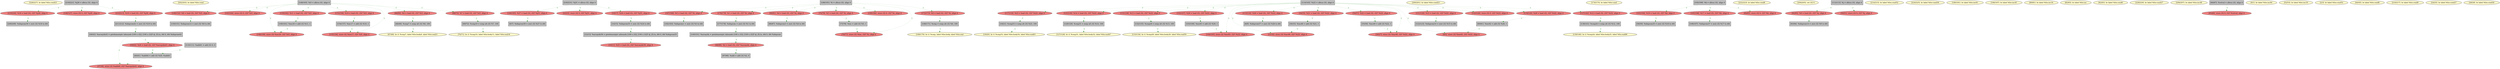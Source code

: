 
digraph G {


node346 [fillcolor=lemonchiffon,label="[226/227]  br label %for.cond23",shape=ellipse,style=filled ]
node344 [fillcolor=grey,label="[208/209]  %idxprom39 = zext i32 %18 to i64",shape=rectangle,style=filled ]
node343 [fillcolor=lemonchiffon,label="[202/203]  br label %for.cond",shape=ellipse,style=filled ]
node341 [fillcolor=lightcoral,label="[149/152]  %8 = load i32, i32* %i5, align 4",shape=ellipse,style=filled ]
node339 [fillcolor=grey,label="[211/212]  %idxprom42 = zext i32 %19 to i64",shape=rectangle,style=filled ]
node338 [fillcolor=grey,label="[230/231]  %j51 = alloca i32, align 4",shape=rectangle,style=filled ]
node335 [fillcolor=lemonchiffon,label="[169/170]  br i1 %cmp, label %for.body, label %for.end",shape=ellipse,style=filled ]
node334 [fillcolor=lightcoral,label="[117/118]  %23 = load i32, i32* %i22, align 4",shape=ellipse,style=filled ]
node342 [fillcolor=lemonchiffon,label="[200/201]  br label %for.cond23",shape=ellipse,style=filled ]
node333 [fillcolor=lemonchiffon,label="[174/175]  br label %for.cond",shape=ellipse,style=filled ]
node332 [fillcolor=grey,label="[196/197]  %idxprom37 = zext i32 %17 to i64",shape=rectangle,style=filled ]
node329 [fillcolor=lemonchiffon,label="[139/140]  br i1 %cmp24, label %for.body25, label %for.end66",shape=ellipse,style=filled ]
node327 [fillcolor=lemonchiffon,label="[222/223]  br label %for.cond6",shape=ellipse,style=filled ]
node325 [fillcolor=lemonchiffon,label="[70/71]  br i1 %cmp10, label %for.body11, label %for.end18",shape=ellipse,style=filled ]
node324 [fillcolor=lemonchiffon,label="[204/205]  ret i32 0",shape=ellipse,style=filled ]
node336 [fillcolor=grey,label="[93/94]  %idxprom14 = zext i32 %9 to i64",shape=rectangle,style=filled ]
node323 [fillcolor=lightcoral,label="[219/220]  %18 = load i32, i32* %j26, align 4",shape=ellipse,style=filled ]
node320 [fillcolor=lightcoral,label="[163/164]  store i32 0, i32* %i5, align 4",shape=ellipse,style=filled ]
node319 [fillcolor=grey,label="[192/199]  %k = alloca i32, align 4",shape=rectangle,style=filled ]
node317 [fillcolor=grey,label="[168/171]  %cmp = icmp ult i32 %0, 100",shape=rectangle,style=filled ]
node315 [fillcolor=grey,label="[182/183]  %idxprom1 = zext i32 %3 to i64",shape=rectangle,style=filled ]
node311 [fillcolor=lemonchiffon,label="[19/20]  br i1 %cmp53, label %for.body54, label %for.end63",shape=ellipse,style=filled ]
node268 [fillcolor=lemonchiffon,label="[214/215]  br label %for.cond52",shape=ellipse,style=filled ]
node304 [fillcolor=lightcoral,label="[34/35]  %21 = load i32, i32* %i22, align 4",shape=ellipse,style=filled ]
node257 [fillcolor=lemonchiffon,label="[127/128]  br i1 %cmp31, label %for.body32, label %for.end47",shape=ellipse,style=filled ]
node251 [fillcolor=lightcoral,label="[187/188]  %3 = load i32, i32* %i, align 4",shape=ellipse,style=filled ]
node250 [fillcolor=lemonchiffon,label="[224/225]  br label %for.cond30",shape=ellipse,style=filled ]
node247 [fillcolor=lightcoral,label="[102/107]  %29 = load i32, i32* %i22, align 4",shape=ellipse,style=filled ]
node285 [fillcolor=grey,label="[18/21]  %cmp53 = icmp ult i32 %23, 100",shape=rectangle,style=filled ]
node306 [fillcolor=grey,label="[14/15]  %idxprom55 = zext i32 %24 to i64",shape=rectangle,style=filled ]
node259 [fillcolor=lightcoral,label="[125/130]  %14 = load i32, i32* %i22, align 4",shape=ellipse,style=filled ]
node234 [fillcolor=lemonchiffon,label="[47/48]  br i1 %cmp7, label %for.body8, label %for.end21",shape=ellipse,style=filled ]
node235 [fillcolor=lightcoral,label="[74/79]  %5 = load i32, i32* %i, align 4",shape=ellipse,style=filled ]
node312 [fillcolor=grey,label="[55/56]  %inc49 = add i32 %22, 1",shape=rectangle,style=filled ]
node237 [fillcolor=grey,label="[86/87]  %idxprom3 = zext i32 %4 to i64",shape=rectangle,style=filled ]
node270 [fillcolor=grey,label="[148/165]  %i5 = alloca i32, align 4",shape=rectangle,style=filled ]
node262 [fillcolor=lightcoral,label="[131/136]  %13 = load i32, i32* %i22, align 4",shape=ellipse,style=filled ]
node241 [fillcolor=lightcoral,label="[96/99]  %2 = load i32, i32* %arrayidx, align 4",shape=ellipse,style=filled ]
node232 [fillcolor=grey,label="[75/78]  %inc = add i32 %5, 1",shape=rectangle,style=filled ]
node260 [fillcolor=grey,label="[138/141]  %cmp24 = icmp ult i32 %12, 100",shape=rectangle,style=filled ]
node300 [fillcolor=lightcoral,label="[26/27]  store i32 %inc49, i32* %i22, align 4",shape=ellipse,style=filled ]
node263 [fillcolor=grey,label="[126/129]  %cmp31 = icmp ult i32 %14, 100",shape=rectangle,style=filled ]
node330 [fillcolor=lightcoral,label="[115/116]  %26 = load i32, i32* %i22, align 4",shape=ellipse,style=filled ]
node316 [fillcolor=lemonchiffon,label="[180/181]  br label %for.inc61",shape=ellipse,style=filled ]
node254 [fillcolor=grey,label="[132/135]  %cmp28 = icmp ult i32 %13, 100",shape=rectangle,style=filled ]
node258 [fillcolor=grey,label="[150/151]  %idxprom12 = zext i32 %8 to i64",shape=rectangle,style=filled ]
node243 [fillcolor=lemonchiffon,label="[166/167]  br label %for.inc45",shape=ellipse,style=filled ]
node236 [fillcolor=lemonchiffon,label="[80/81]  br label %for.inc16",shape=ellipse,style=filled ]
node233 [fillcolor=lightcoral,label="[104/105]  store i32 %inc65, i32* %i22, align 4",shape=ellipse,style=filled ]
node287 [fillcolor=lightcoral,label="[4/5]  store i32 %inc62, i32* %i22, align 4",shape=ellipse,style=filled ]
node239 [fillcolor=lightcoral,label="[90/91]  %4 = load i32, i32* %i, align 4",shape=ellipse,style=filled ]
node305 [fillcolor=lightcoral,label="[176/179]  %1 = load i32, i32* %i, align 4",shape=ellipse,style=filled ]
node240 [fillcolor=lightcoral,label="[92/95]  %9 = load i32, i32* %j, align 4",shape=ellipse,style=filled ]
node265 [fillcolor=lightcoral,label="[146/147]  store i32 0, i32* %j26, align 4",shape=ellipse,style=filled ]
node295 [fillcolor=lightcoral,label="[184/185]  %27 = load i32, i32* %j51, align 4",shape=ellipse,style=filled ]
node242 [fillcolor=grey,label="[103/106]  %inc65 = add i32 %29, 1",shape=rectangle,style=filled ]
node331 [fillcolor=lightcoral,label="[189/190]  store i32 0, i32* %i, align 4",shape=ellipse,style=filled ]
node245 [fillcolor=lemonchiffon,label="[82/83]  br label %for.inc",shape=ellipse,style=filled ]
node347 [fillcolor=grey,label="[69/72]  %cmp10 = icmp ult i32 %7, 100",shape=rectangle,style=filled ]
node249 [fillcolor=lightcoral,label="[119/120]  %28 = load i32, i32* %i22, align 4",shape=ellipse,style=filled ]
node267 [fillcolor=lightcoral,label="[155/156]  store i32 %inc17, i32* %i5, align 4",shape=ellipse,style=filled ]
node298 [fillcolor=lightcoral,label="[159/162]  %11 = load i32, i32* %i5, align 4",shape=ellipse,style=filled ]
node248 [fillcolor=lightcoral,label="[108/109]  store i32 %inc20, i32* %i5, align 4",shape=ellipse,style=filled ]
node238 [fillcolor=lightcoral,label="[88/89]  %6 = load i32, i32* %i5, align 4",shape=ellipse,style=filled ]
node328 [fillcolor=grey,label="[160/161]  %inc20 = add i32 %11, 1",shape=rectangle,style=filled ]
node326 [fillcolor=grey,label="[218/221]  %j26 = alloca i32, align 4",shape=rectangle,style=filled ]
node244 [fillcolor=lightcoral,label="[137/142]  %12 = load i32, i32* %i22, align 4",shape=ellipse,style=filled ]
node261 [fillcolor=lemonchiffon,label="[133/134]  br i1 %cmp28, label %for.body29, label %for.end50",shape=ellipse,style=filled ]
node314 [fillcolor=grey,label="[100/101]  %arrayidx = getelementptr inbounds [100 x i32], [100 x i32]* @_ZL1a, i64 0, i64 %idxprom",shape=rectangle,style=filled ]
node253 [fillcolor=lightcoral,label="[121/124]  %15 = load i32, i32* %i22, align 4",shape=ellipse,style=filled ]
node269 [fillcolor=grey,label="[154/157]  %inc17 = add i32 %10, 1",shape=rectangle,style=filled ]
node310 [fillcolor=grey,label="[30/33]  %inc46 = add i32 %21, 1",shape=rectangle,style=filled ]
node275 [fillcolor=lemonchiffon,label="[62/63]  br label %for.cond6",shape=ellipse,style=filled ]
node283 [fillcolor=grey,label="[46/49]  %cmp7 = icmp ult i32 %6, 100",shape=rectangle,style=filled ]
node337 [fillcolor=lightcoral,label="[193/194]  %16 = load i32, i32* %k, align 4",shape=ellipse,style=filled ]
node322 [fillcolor=lightcoral,label="[195/198]  %17 = load i32, i32* %k, align 4",shape=ellipse,style=filled ]
node303 [fillcolor=lemonchiffon,label="[228/229]  br label %for.cond27",shape=ellipse,style=filled ]
node345 [fillcolor=lemonchiffon,label="[206/207]  br label %for.inc48",shape=ellipse,style=filled ]
node246 [fillcolor=lightcoral,label="[84/85]  store i32 0, i32* %k, align 4",shape=ellipse,style=filled ]
node252 [fillcolor=grey,label="[122/123]  %idxprom33 = zext i32 %15 to i64",shape=rectangle,style=filled ]
node271 [fillcolor=lightcoral,label="[76/77]  store i32 %inc, i32* %i, align 4",shape=ellipse,style=filled ]
node272 [fillcolor=grey,label="[64/67]  %retval = alloca i32, align 4",shape=rectangle,style=filled ]
node256 [fillcolor=lightcoral,label="[143/144]  store i32 0, i32* %i22, align 4",shape=ellipse,style=filled ]
node273 [fillcolor=lemonchiffon,label="[0/1]  br label %for.inc64",shape=ellipse,style=filled ]
node274 [fillcolor=lightcoral,label="[210/213]  %19 = load i32, i32* %j26, align 4",shape=ellipse,style=filled ]
node264 [fillcolor=grey,label="[112/113]  %j = alloca i32, align 4",shape=rectangle,style=filled ]
node276 [fillcolor=grey,label="[60/61]  %inc62 = add i32 %28, 1",shape=rectangle,style=filled ]
node266 [fillcolor=grey,label="[114/145]  %i22 = alloca i32, align 4",shape=rectangle,style=filled ]
node278 [fillcolor=lemonchiffon,label="[52/53]  br label %for.inc19",shape=ellipse,style=filled ]
node321 [fillcolor=lightcoral,label="[65/66]  store i32 0, i32* %retval, align 4",shape=ellipse,style=filled ]
node279 [fillcolor=lemonchiffon,label="[2/3]  br label %for.cond52",shape=ellipse,style=filled ]
node280 [fillcolor=lightcoral,label="[54/57]  %22 = load i32, i32* %i22, align 4",shape=ellipse,style=filled ]
node296 [fillcolor=lightcoral,label="[50/51]  store i32 0, i32* %j, align 4",shape=ellipse,style=filled ]
node301 [fillcolor=grey,label="[36/43]  %arrayidx43 = getelementptr inbounds [100 x i32], [100 x i32]* @_ZL1a, i64 0, i64 %idxprom42",shape=rectangle,style=filled ]
node282 [fillcolor=grey,label="[8/9]  %idxprom57 = zext i32 %26 to i64",shape=rectangle,style=filled ]
node281 [fillcolor=grey,label="[58/59]  %idxprom35 = zext i32 %16 to i64",shape=rectangle,style=filled ]
node284 [fillcolor=grey,label="[40/41]  %add44 = add i32 %20, %add41",shape=rectangle,style=filled ]
node286 [fillcolor=lightcoral,label="[10/11]  %25 = load i32, i32* %arrayidx56, align 4",shape=ellipse,style=filled ]
node288 [fillcolor=grey,label="[6/7]  %idxprom59 = zext i32 %27 to i64",shape=rectangle,style=filled ]
node290 [fillcolor=lightcoral,label="[22/23]  store i32 0, i32* %j51, align 4",shape=ellipse,style=filled ]
node309 [fillcolor=lemonchiffon,label="[44/45]  br label %for.cond9",shape=ellipse,style=filled ]
node255 [fillcolor=grey,label="[97/98]  %add = add i32 %2, 0",shape=rectangle,style=filled ]
node291 [fillcolor=lightcoral,label="[153/158]  %10 = load i32, i32* %i5, align 4",shape=ellipse,style=filled ]
node293 [fillcolor=lightcoral,label="[37/38]  store i32 %add44, i32* %arrayidx43, align 4",shape=ellipse,style=filled ]
node313 [fillcolor=grey,label="[110/111]  %add41 = add i32 0, 0",shape=rectangle,style=filled ]
node277 [fillcolor=lightcoral,label="[39/42]  %20 = load i32, i32* %arrayidx43, align 4",shape=ellipse,style=filled ]
node294 [fillcolor=grey,label="[186/191]  %i = alloca i32, align 4",shape=rectangle,style=filled ]
node299 [fillcolor=grey,label="[12/13]  %arrayidx56 = getelementptr inbounds [100 x i32], [100 x i32]* @_ZL1a, i64 0, i64 %idxprom55",shape=rectangle,style=filled ]
node297 [fillcolor=lightcoral,label="[31/32]  store i32 %inc46, i32* %i22, align 4",shape=ellipse,style=filled ]
node302 [fillcolor=lightcoral,label="[16/17]  %24 = load i32, i32* %j51, align 4",shape=ellipse,style=filled ]
node340 [fillcolor=lemonchiffon,label="[216/217]  br label %for.cond9",shape=ellipse,style=filled ]
node318 [fillcolor=lightcoral,label="[172/173]  %0 = load i32, i32* %i, align 4",shape=ellipse,style=filled ]
node292 [fillcolor=grey,label="[177/178]  %idxprom = zext i32 %1 to i64",shape=rectangle,style=filled ]
node307 [fillcolor=lemonchiffon,label="[24/25]  br label %for.cond27",shape=ellipse,style=filled ]
node289 [fillcolor=lightcoral,label="[68/73]  %7 = load i32, i32* %i5, align 4",shape=ellipse,style=filled ]
node308 [fillcolor=lemonchiffon,label="[28/29]  br label %for.cond30",shape=ellipse,style=filled ]

node266->node330 [style=dotted,color=forestgreen,label="T",fontcolor=forestgreen ]
node266->node334 [style=dotted,color=forestgreen,label="T",fontcolor=forestgreen ]
node266->node249 [style=dotted,color=forestgreen,label="T",fontcolor=forestgreen ]
node266->node233 [style=dotted,color=forestgreen,label="T",fontcolor=forestgreen ]
node337->node281 [style=dotted,color=forestgreen,label="T",fontcolor=forestgreen ]
node266->node300 [style=dotted,color=forestgreen,label="T",fontcolor=forestgreen ]
node266->node287 [style=dotted,color=forestgreen,label="T",fontcolor=forestgreen ]
node266->node259 [style=dotted,color=forestgreen,label="T",fontcolor=forestgreen ]
node339->node301 [style=dotted,color=forestgreen,label="T",fontcolor=forestgreen ]
node280->node312 [style=dotted,color=forestgreen,label="T",fontcolor=forestgreen ]
node266->node262 [style=dotted,color=forestgreen,label="T",fontcolor=forestgreen ]
node264->node240 [style=dotted,color=forestgreen,label="T",fontcolor=forestgreen ]
node310->node297 [style=dotted,color=forestgreen,label="T",fontcolor=forestgreen ]
node270->node248 [style=dotted,color=forestgreen,label="T",fontcolor=forestgreen ]
node299->node286 [style=dotted,color=forestgreen,label="T",fontcolor=forestgreen ]
node323->node344 [style=dotted,color=forestgreen,label="T",fontcolor=forestgreen ]
node244->node260 [style=dotted,color=forestgreen,label="T",fontcolor=forestgreen ]
node312->node300 [style=dotted,color=forestgreen,label="T",fontcolor=forestgreen ]
node330->node282 [style=dotted,color=forestgreen,label="T",fontcolor=forestgreen ]
node306->node299 [style=dotted,color=forestgreen,label="T",fontcolor=forestgreen ]
node294->node305 [style=dotted,color=forestgreen,label="T",fontcolor=forestgreen ]
node295->node288 [style=dotted,color=forestgreen,label="T",fontcolor=forestgreen ]
node302->node306 [style=dotted,color=forestgreen,label="T",fontcolor=forestgreen ]
node266->node297 [style=dotted,color=forestgreen,label="T",fontcolor=forestgreen ]
node259->node263 [style=dotted,color=forestgreen,label="T",fontcolor=forestgreen ]
node274->node339 [style=dotted,color=forestgreen,label="T",fontcolor=forestgreen ]
node294->node251 [style=dotted,color=forestgreen,label="T",fontcolor=forestgreen ]
node242->node233 [style=dotted,color=forestgreen,label="T",fontcolor=forestgreen ]
node314->node241 [style=dotted,color=forestgreen,label="T",fontcolor=forestgreen ]
node264->node296 [style=dotted,color=forestgreen,label="T",fontcolor=forestgreen ]
node263->node257 [style=dotted,color=forestgreen,label="T",fontcolor=forestgreen ]
node266->node280 [style=dotted,color=forestgreen,label="T",fontcolor=forestgreen ]
node298->node328 [style=dotted,color=forestgreen,label="T",fontcolor=forestgreen ]
node294->node235 [style=dotted,color=forestgreen,label="T",fontcolor=forestgreen ]
node247->node242 [style=dotted,color=forestgreen,label="T",fontcolor=forestgreen ]
node317->node335 [style=dotted,color=forestgreen,label="T",fontcolor=forestgreen ]
node266->node304 [style=dotted,color=forestgreen,label="T",fontcolor=forestgreen ]
node241->node255 [style=dotted,color=forestgreen,label="T",fontcolor=forestgreen ]
node338->node295 [style=dotted,color=forestgreen,label="T",fontcolor=forestgreen ]
node270->node289 [style=dotted,color=forestgreen,label="T",fontcolor=forestgreen ]
node266->node256 [style=dotted,color=forestgreen,label="T",fontcolor=forestgreen ]
node238->node283 [style=dotted,color=forestgreen,label="T",fontcolor=forestgreen ]
node276->node287 [style=dotted,color=forestgreen,label="T",fontcolor=forestgreen ]
node235->node232 [style=dotted,color=forestgreen,label="T",fontcolor=forestgreen ]
node277->node284 [style=dotted,color=forestgreen,label="T",fontcolor=forestgreen ]
node270->node298 [style=dotted,color=forestgreen,label="T",fontcolor=forestgreen ]
node272->node321 [style=dotted,color=forestgreen,label="T",fontcolor=forestgreen ]
node249->node276 [style=dotted,color=forestgreen,label="T",fontcolor=forestgreen ]
node301->node293 [style=dotted,color=forestgreen,label="T",fontcolor=forestgreen ]
node291->node269 [style=dotted,color=forestgreen,label="T",fontcolor=forestgreen ]
node304->node310 [style=dotted,color=forestgreen,label="T",fontcolor=forestgreen ]
node251->node315 [style=dotted,color=forestgreen,label="T",fontcolor=forestgreen ]
node270->node341 [style=dotted,color=forestgreen,label="T",fontcolor=forestgreen ]
node319->node337 [style=dotted,color=forestgreen,label="T",fontcolor=forestgreen ]
node301->node277 [style=dotted,color=forestgreen,label="T",fontcolor=forestgreen ]
node270->node291 [style=dotted,color=forestgreen,label="T",fontcolor=forestgreen ]
node253->node252 [style=dotted,color=forestgreen,label="T",fontcolor=forestgreen ]
node305->node292 [style=dotted,color=forestgreen,label="T",fontcolor=forestgreen ]
node326->node265 [style=dotted,color=forestgreen,label="T",fontcolor=forestgreen ]
node270->node267 [style=dotted,color=forestgreen,label="T",fontcolor=forestgreen ]
node285->node311 [style=dotted,color=forestgreen,label="T",fontcolor=forestgreen ]
node266->node253 [style=dotted,color=forestgreen,label="T",fontcolor=forestgreen ]
node319->node322 [style=dotted,color=forestgreen,label="T",fontcolor=forestgreen ]
node269->node267 [style=dotted,color=forestgreen,label="T",fontcolor=forestgreen ]
node254->node261 [style=dotted,color=forestgreen,label="T",fontcolor=forestgreen ]
node294->node331 [style=dotted,color=forestgreen,label="T",fontcolor=forestgreen ]
node240->node336 [style=dotted,color=forestgreen,label="T",fontcolor=forestgreen ]
node260->node329 [style=dotted,color=forestgreen,label="T",fontcolor=forestgreen ]
node292->node314 [style=dotted,color=forestgreen,label="T",fontcolor=forestgreen ]
node283->node234 [style=dotted,color=forestgreen,label="T",fontcolor=forestgreen ]
node262->node254 [style=dotted,color=forestgreen,label="T",fontcolor=forestgreen ]
node284->node293 [style=dotted,color=forestgreen,label="T",fontcolor=forestgreen ]
node294->node271 [style=dotted,color=forestgreen,label="T",fontcolor=forestgreen ]
node266->node247 [style=dotted,color=forestgreen,label="T",fontcolor=forestgreen ]
node322->node332 [style=dotted,color=forestgreen,label="T",fontcolor=forestgreen ]
node270->node238 [style=dotted,color=forestgreen,label="T",fontcolor=forestgreen ]
node328->node248 [style=dotted,color=forestgreen,label="T",fontcolor=forestgreen ]
node338->node290 [style=dotted,color=forestgreen,label="T",fontcolor=forestgreen ]
node319->node246 [style=dotted,color=forestgreen,label="T",fontcolor=forestgreen ]
node232->node271 [style=dotted,color=forestgreen,label="T",fontcolor=forestgreen ]
node289->node347 [style=dotted,color=forestgreen,label="T",fontcolor=forestgreen ]
node318->node317 [style=dotted,color=forestgreen,label="T",fontcolor=forestgreen ]
node294->node239 [style=dotted,color=forestgreen,label="T",fontcolor=forestgreen ]
node270->node320 [style=dotted,color=forestgreen,label="T",fontcolor=forestgreen ]
node338->node302 [style=dotted,color=forestgreen,label="T",fontcolor=forestgreen ]
node239->node237 [style=dotted,color=forestgreen,label="T",fontcolor=forestgreen ]
node326->node274 [style=dotted,color=forestgreen,label="T",fontcolor=forestgreen ]
node326->node323 [style=dotted,color=forestgreen,label="T",fontcolor=forestgreen ]
node347->node325 [style=dotted,color=forestgreen,label="T",fontcolor=forestgreen ]
node334->node285 [style=dotted,color=forestgreen,label="T",fontcolor=forestgreen ]
node341->node258 [style=dotted,color=forestgreen,label="T",fontcolor=forestgreen ]
node294->node318 [style=dotted,color=forestgreen,label="T",fontcolor=forestgreen ]
node313->node284 [style=dotted,color=forestgreen,label="T",fontcolor=forestgreen ]
node266->node244 [style=dotted,color=forestgreen,label="T",fontcolor=forestgreen ]


}
